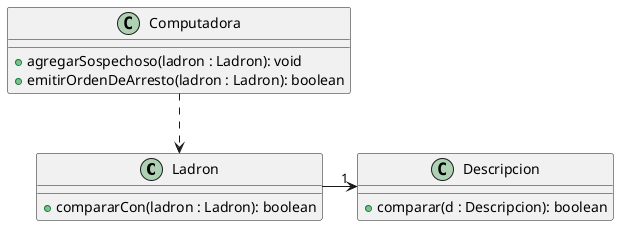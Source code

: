 @startuml

class Ladron {
    + compararCon(ladron : Ladron): boolean
}

class Computadora {
    + agregarSospechoso(ladron : Ladron): void
    + emitirOrdenDeArresto(ladron : Ladron): boolean
}

class Descripcion {
    + comparar(d : Descripcion): boolean
}

Ladron ->"1" Descripcion
Computadora ..> Ladron

@enduml